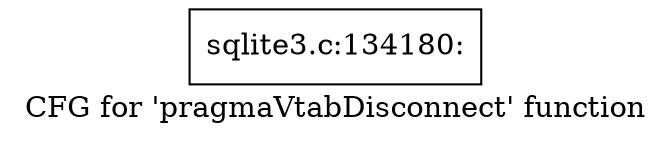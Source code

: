 digraph "CFG for 'pragmaVtabDisconnect' function" {
	label="CFG for 'pragmaVtabDisconnect' function";

	Node0x55c0f868c390 [shape=record,label="{sqlite3.c:134180:}"];
}
